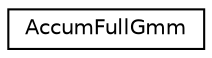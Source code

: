 digraph "Graphical Class Hierarchy"
{
  edge [fontname="Helvetica",fontsize="10",labelfontname="Helvetica",labelfontsize="10"];
  node [fontname="Helvetica",fontsize="10",shape=record];
  rankdir="LR";
  Node0 [label="AccumFullGmm",height=0.2,width=0.4,color="black", fillcolor="white", style="filled",URL="$classkaldi_1_1AccumFullGmm.html",tooltip="Class for computing the maximum-likelihood estimates of the parameters of a Gaussian mixture model..."];
}
